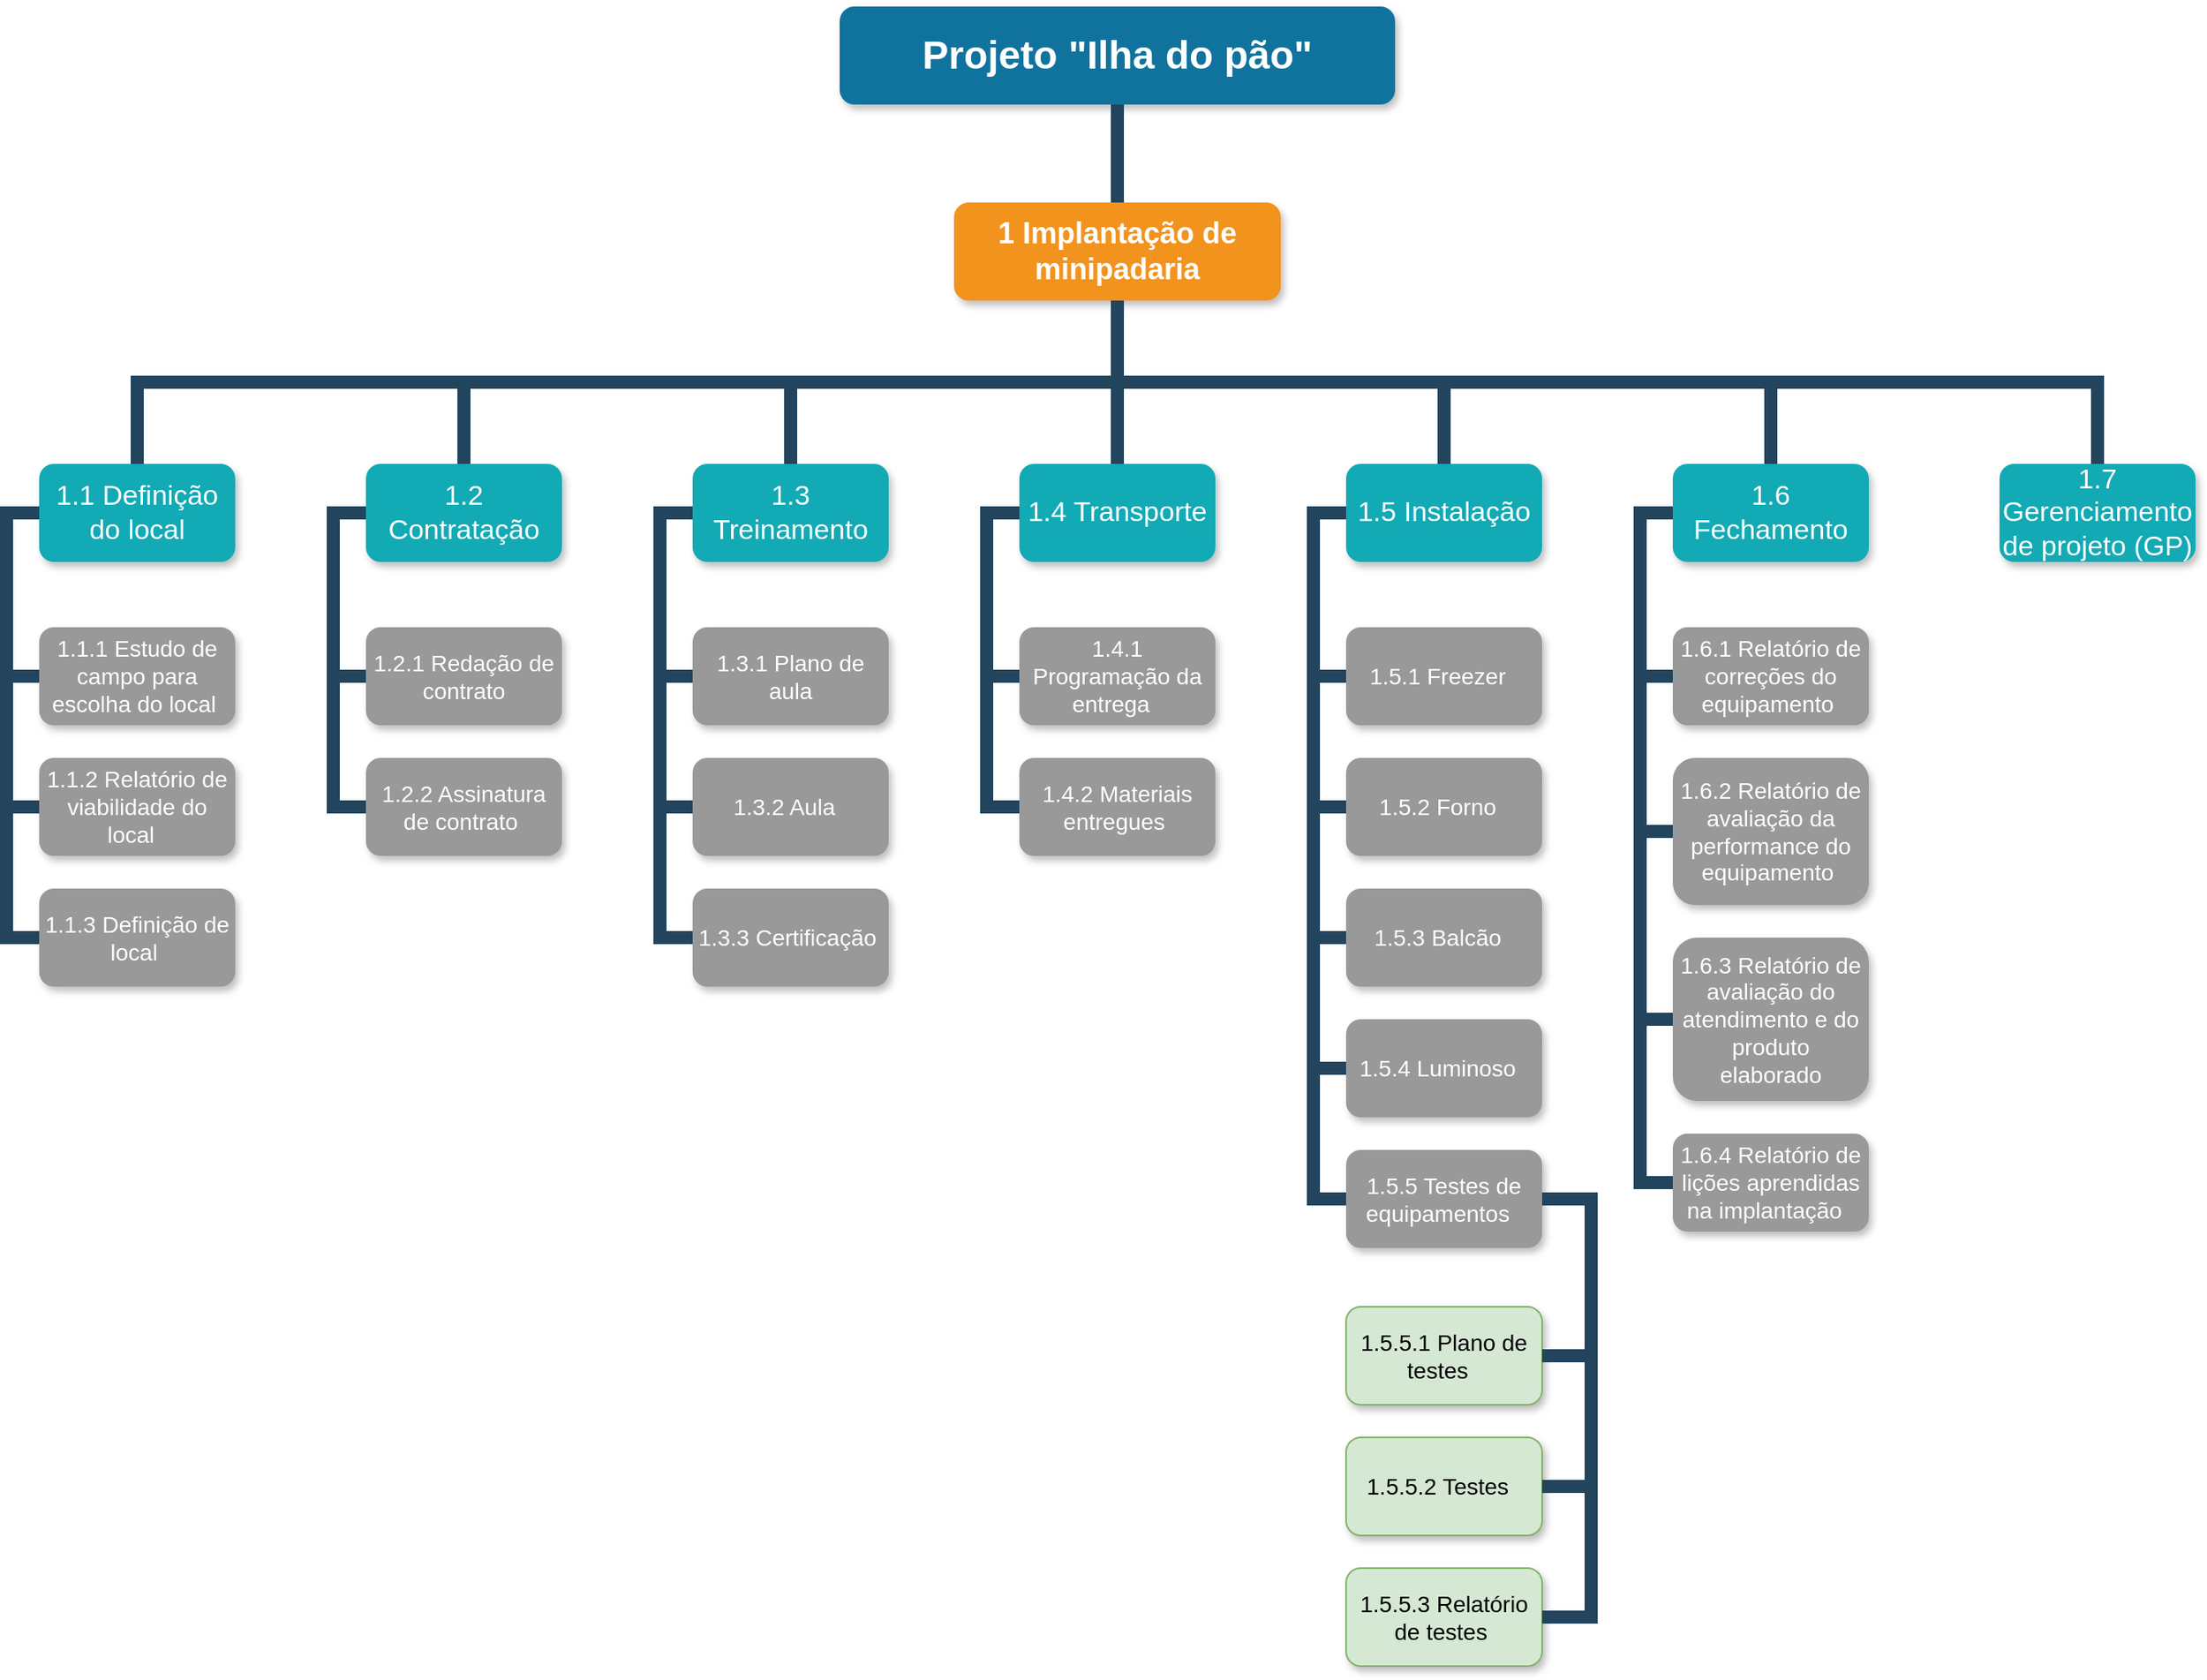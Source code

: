 <mxfile version="24.7.12">
  <diagram name="Page-1" id="64c3da0e-402f-94eb-ee01-a36477274f13">
    <mxGraphModel dx="2049" dy="1169" grid="1" gridSize="10" guides="1" tooltips="1" connect="1" arrows="1" fold="1" page="1" pageScale="1" pageWidth="1169" pageHeight="826" background="none" math="0" shadow="0">
      <root>
        <mxCell id="0" />
        <mxCell id="1" parent="0" />
        <mxCell id="2" value="Projeto &quot;Ilha do pão&quot;" style="whiteSpace=wrap;rounded=1;shadow=1;fillColor=#10739E;strokeColor=none;fontColor=#FFFFFF;fontStyle=1;fontSize=24;" parent="1" vertex="1">
          <mxGeometry x="1000" y="30" width="340" height="60" as="geometry" />
        </mxCell>
        <mxCell id="7" value="1 Implantação de minipadaria " style="whiteSpace=wrap;rounded=1;fillColor=#F2931E;strokeColor=none;shadow=1;fontColor=#FFFFFF;fontStyle=1;fontSize=18;" parent="1" vertex="1">
          <mxGeometry x="1070" y="150" width="200" height="60" as="geometry" />
        </mxCell>
        <mxCell id="155" value="1.1 Definição do local " style="whiteSpace=wrap;rounded=1;fillColor=#12AAB5;strokeColor=none;shadow=1;fontColor=#FFFFFF;fontSize=17;" parent="1" vertex="1">
          <mxGeometry x="510.0" y="310.0" width="120" height="60" as="geometry" />
        </mxCell>
        <mxCell id="156" value="1.2 Contratação " style="whiteSpace=wrap;rounded=1;fillColor=#12AAB5;strokeColor=none;shadow=1;fontColor=#FFFFFF;fontSize=17;" parent="1" vertex="1">
          <mxGeometry x="710.0" y="310.0" width="120" height="60" as="geometry" />
        </mxCell>
        <mxCell id="157" value="1.1.1 Estudo de campo para escolha do local " style="whiteSpace=wrap;rounded=1;fillColor=#999999;strokeColor=none;shadow=1;fontColor=#FFFFFF;fontStyle=0;fontSize=14;" parent="1" vertex="1">
          <mxGeometry x="510.0" y="410.0" width="120" height="60" as="geometry" />
        </mxCell>
        <mxCell id="158" value="1.1.2 Relatório de viabilidade do local  " style="whiteSpace=wrap;rounded=1;fillColor=#999999;strokeColor=none;shadow=1;fontColor=#FFFFFF;fontStyle=0;fontSize=14;" parent="1" vertex="1">
          <mxGeometry x="510" y="490.0" width="120" height="60" as="geometry" />
        </mxCell>
        <mxCell id="159" value="1.1.3 Definição de local " style="whiteSpace=wrap;rounded=1;fillColor=#999999;strokeColor=none;shadow=1;fontColor=#FFFFFF;fontStyle=0;fontSize=14;" parent="1" vertex="1">
          <mxGeometry x="510.0" y="570.0" width="120" height="60" as="geometry" />
        </mxCell>
        <mxCell id="162" value="1.2.1 Redação de contrato" style="whiteSpace=wrap;rounded=1;fillColor=#999999;strokeColor=none;shadow=1;fontColor=#FFFFFF;fontStyle=0;fontSize=14;" parent="1" vertex="1">
          <mxGeometry x="710.0" y="410.0" width="120" height="60" as="geometry" />
        </mxCell>
        <mxCell id="163" value="1.2.2 Assinatura de contrato " style="whiteSpace=wrap;rounded=1;fillColor=#999999;strokeColor=none;shadow=1;fontColor=#FFFFFF;fontStyle=0;fontSize=14;" parent="1" vertex="1">
          <mxGeometry x="710.0" y="490.0" width="120" height="60" as="geometry" />
        </mxCell>
        <mxCell id="167" value="" style="edgeStyle=elbowEdgeStyle;elbow=horizontal;rounded=0;fontColor=#000000;endArrow=none;endFill=0;strokeWidth=8;strokeColor=#23445D;fontSize=14;" parent="1" source="155" target="157" edge="1">
          <mxGeometry width="100" height="100" relative="1" as="geometry">
            <mxPoint x="490" y="340.0" as="sourcePoint" />
            <mxPoint x="500.0" y="440.0" as="targetPoint" />
            <Array as="points">
              <mxPoint x="490" y="390.0" />
            </Array>
          </mxGeometry>
        </mxCell>
        <mxCell id="168" value="" style="edgeStyle=elbowEdgeStyle;elbow=horizontal;rounded=0;fontColor=#000000;endArrow=none;endFill=0;strokeWidth=8;strokeColor=#23445D;fontSize=14;" parent="1" source="155" target="158" edge="1">
          <mxGeometry width="100" height="100" relative="1" as="geometry">
            <mxPoint x="500" y="340.0" as="sourcePoint" />
            <mxPoint x="500.0" y="520.0" as="targetPoint" />
            <Array as="points">
              <mxPoint x="490" y="430.0" />
            </Array>
          </mxGeometry>
        </mxCell>
        <mxCell id="171" value="" style="edgeStyle=elbowEdgeStyle;elbow=horizontal;rounded=0;fontColor=#000000;endArrow=none;endFill=0;strokeWidth=8;strokeColor=#23445D;fontSize=14;" parent="1" source="155" target="159" edge="1">
          <mxGeometry width="100" height="100" relative="1" as="geometry">
            <mxPoint x="500" y="340.0" as="sourcePoint" />
            <mxPoint x="500.0" y="600.0" as="targetPoint" />
            <Array as="points">
              <mxPoint x="490" y="480.0" />
            </Array>
          </mxGeometry>
        </mxCell>
        <mxCell id="172" value="" style="edgeStyle=elbowEdgeStyle;elbow=horizontal;rounded=0;fontColor=#000000;endArrow=none;endFill=0;strokeWidth=8;strokeColor=#23445D;fontSize=14;" parent="1" source="156" target="162" edge="1">
          <mxGeometry width="100" height="100" relative="1" as="geometry">
            <mxPoint x="680" y="340.0" as="sourcePoint" />
            <mxPoint x="690.0" y="440.0" as="targetPoint" />
            <Array as="points">
              <mxPoint x="690" y="390.0" />
            </Array>
          </mxGeometry>
        </mxCell>
        <mxCell id="173" value="" style="edgeStyle=elbowEdgeStyle;elbow=horizontal;rounded=0;fontColor=#000000;endArrow=none;endFill=0;strokeWidth=8;strokeColor=#23445D;fontSize=14;" parent="1" source="156" target="163" edge="1">
          <mxGeometry width="100" height="100" relative="1" as="geometry">
            <mxPoint x="690" y="340.0" as="sourcePoint" />
            <mxPoint x="690.0" y="520.0" as="targetPoint" />
            <Array as="points">
              <mxPoint x="690" y="430.0" />
            </Array>
          </mxGeometry>
        </mxCell>
        <mxCell id="223" value="" style="edgeStyle=elbowEdgeStyle;elbow=vertical;rounded=0;fontColor=#000000;endArrow=none;endFill=0;strokeWidth=8;strokeColor=#23445D;fontSize=14;" parent="1" source="7" target="155" edge="1">
          <mxGeometry width="100" height="100" relative="1" as="geometry">
            <mxPoint x="1340" y="300" as="sourcePoint" />
            <mxPoint x="1240" y="190" as="targetPoint" />
          </mxGeometry>
        </mxCell>
        <mxCell id="224" value="" style="edgeStyle=elbowEdgeStyle;elbow=vertical;rounded=0;fontColor=#000000;endArrow=none;endFill=0;strokeWidth=8;strokeColor=#23445D;fontSize=14;" parent="1" source="7" target="156" edge="1">
          <mxGeometry width="100" height="100" relative="1" as="geometry">
            <mxPoint x="1430" y="290" as="sourcePoint" />
            <mxPoint x="1530" y="190" as="targetPoint" />
          </mxGeometry>
        </mxCell>
        <mxCell id="232" value="" style="edgeStyle=elbowEdgeStyle;elbow=vertical;rounded=0;fontColor=#000000;endArrow=none;endFill=0;strokeWidth=8;strokeColor=#23445D;fontSize=14;" parent="1" source="2" target="7" edge="1">
          <mxGeometry width="100" height="100" relative="1" as="geometry">
            <mxPoint x="570" y="170" as="sourcePoint" />
            <mxPoint x="670" y="70" as="targetPoint" />
          </mxGeometry>
        </mxCell>
        <mxCell id="jtFYtcCPkNyFqNUBZAEi-272" value="1.4 Transporte &#xa; " style="whiteSpace=wrap;rounded=1;fillColor=#12AAB5;strokeColor=none;shadow=1;fontColor=#FFFFFF;fontSize=17;" vertex="1" parent="1">
          <mxGeometry x="1110.0" y="310.0" width="120" height="60" as="geometry" />
        </mxCell>
        <mxCell id="jtFYtcCPkNyFqNUBZAEi-273" value="1.4.1 Programação da entrega  " style="whiteSpace=wrap;rounded=1;fillColor=#999999;strokeColor=none;shadow=1;fontColor=#FFFFFF;fontStyle=0;fontSize=14;" vertex="1" parent="1">
          <mxGeometry x="1110.0" y="410.0" width="120" height="60" as="geometry" />
        </mxCell>
        <mxCell id="jtFYtcCPkNyFqNUBZAEi-274" value="1.4.2 Materiais entregues " style="whiteSpace=wrap;rounded=1;fillColor=#999999;strokeColor=none;shadow=1;fontColor=#FFFFFF;fontStyle=0;fontSize=14;" vertex="1" parent="1">
          <mxGeometry x="1110" y="490.0" width="120" height="60" as="geometry" />
        </mxCell>
        <mxCell id="jtFYtcCPkNyFqNUBZAEi-278" value="" style="edgeStyle=elbowEdgeStyle;elbow=horizontal;rounded=0;fontColor=#000000;endArrow=none;endFill=0;strokeWidth=8;strokeColor=#23445D;fontSize=14;" edge="1" parent="1" source="jtFYtcCPkNyFqNUBZAEi-272" target="jtFYtcCPkNyFqNUBZAEi-273">
          <mxGeometry width="100" height="100" relative="1" as="geometry">
            <mxPoint x="1090" y="340.0" as="sourcePoint" />
            <mxPoint x="1100.0" y="440.0" as="targetPoint" />
            <Array as="points">
              <mxPoint x="1090" y="390.0" />
            </Array>
          </mxGeometry>
        </mxCell>
        <mxCell id="jtFYtcCPkNyFqNUBZAEi-279" value="" style="edgeStyle=elbowEdgeStyle;elbow=horizontal;rounded=0;fontColor=#000000;endArrow=none;endFill=0;strokeWidth=8;strokeColor=#23445D;fontSize=14;" edge="1" parent="1" source="jtFYtcCPkNyFqNUBZAEi-272" target="jtFYtcCPkNyFqNUBZAEi-274">
          <mxGeometry width="100" height="100" relative="1" as="geometry">
            <mxPoint x="1100" y="340.0" as="sourcePoint" />
            <mxPoint x="1100.0" y="520.0" as="targetPoint" />
            <Array as="points">
              <mxPoint x="1090" y="430.0" />
            </Array>
          </mxGeometry>
        </mxCell>
        <mxCell id="jtFYtcCPkNyFqNUBZAEi-283" value="1.3 Treinamento " style="whiteSpace=wrap;rounded=1;fillColor=#12AAB5;strokeColor=none;shadow=1;fontColor=#FFFFFF;fontSize=17;" vertex="1" parent="1">
          <mxGeometry x="910.0" y="310.0" width="120" height="60" as="geometry" />
        </mxCell>
        <mxCell id="jtFYtcCPkNyFqNUBZAEi-284" value="1.3.1 Plano de aula" style="whiteSpace=wrap;rounded=1;fillColor=#999999;strokeColor=none;shadow=1;fontColor=#FFFFFF;fontStyle=0;fontSize=14;" vertex="1" parent="1">
          <mxGeometry x="910.0" y="410.0" width="120" height="60" as="geometry" />
        </mxCell>
        <mxCell id="jtFYtcCPkNyFqNUBZAEi-285" value="1.3.2 Aula  " style="whiteSpace=wrap;rounded=1;fillColor=#999999;strokeColor=none;shadow=1;fontColor=#FFFFFF;fontStyle=0;fontSize=14;" vertex="1" parent="1">
          <mxGeometry x="910" y="490.0" width="120" height="60" as="geometry" />
        </mxCell>
        <mxCell id="jtFYtcCPkNyFqNUBZAEi-286" value="1.3.3 Certificação " style="whiteSpace=wrap;rounded=1;fillColor=#999999;strokeColor=none;shadow=1;fontColor=#FFFFFF;fontStyle=0;fontSize=14;" vertex="1" parent="1">
          <mxGeometry x="910.0" y="570.0" width="120" height="60" as="geometry" />
        </mxCell>
        <mxCell id="jtFYtcCPkNyFqNUBZAEi-289" value="" style="edgeStyle=elbowEdgeStyle;elbow=horizontal;rounded=0;fontColor=#000000;endArrow=none;endFill=0;strokeWidth=8;strokeColor=#23445D;fontSize=14;" edge="1" parent="1" source="jtFYtcCPkNyFqNUBZAEi-283" target="jtFYtcCPkNyFqNUBZAEi-284">
          <mxGeometry width="100" height="100" relative="1" as="geometry">
            <mxPoint x="890" y="340.0" as="sourcePoint" />
            <mxPoint x="900.0" y="440.0" as="targetPoint" />
            <Array as="points">
              <mxPoint x="890" y="390.0" />
            </Array>
          </mxGeometry>
        </mxCell>
        <mxCell id="jtFYtcCPkNyFqNUBZAEi-290" value="" style="edgeStyle=elbowEdgeStyle;elbow=horizontal;rounded=0;fontColor=#000000;endArrow=none;endFill=0;strokeWidth=8;strokeColor=#23445D;fontSize=14;" edge="1" parent="1" source="jtFYtcCPkNyFqNUBZAEi-283" target="jtFYtcCPkNyFqNUBZAEi-285">
          <mxGeometry width="100" height="100" relative="1" as="geometry">
            <mxPoint x="900" y="340.0" as="sourcePoint" />
            <mxPoint x="900.0" y="520.0" as="targetPoint" />
            <Array as="points">
              <mxPoint x="890" y="430.0" />
            </Array>
          </mxGeometry>
        </mxCell>
        <mxCell id="jtFYtcCPkNyFqNUBZAEi-293" value="" style="edgeStyle=elbowEdgeStyle;elbow=horizontal;rounded=0;fontColor=#000000;endArrow=none;endFill=0;strokeWidth=8;strokeColor=#23445D;fontSize=14;" edge="1" parent="1" source="jtFYtcCPkNyFqNUBZAEi-283" target="jtFYtcCPkNyFqNUBZAEi-286">
          <mxGeometry width="100" height="100" relative="1" as="geometry">
            <mxPoint x="900" y="340.0" as="sourcePoint" />
            <mxPoint x="900.0" y="600.0" as="targetPoint" />
            <Array as="points">
              <mxPoint x="890" y="480.0" />
            </Array>
          </mxGeometry>
        </mxCell>
        <mxCell id="jtFYtcCPkNyFqNUBZAEi-294" value="1.6 Fechamento  &#xa; " style="whiteSpace=wrap;rounded=1;fillColor=#12AAB5;strokeColor=none;shadow=1;fontColor=#FFFFFF;fontSize=17;" vertex="1" parent="1">
          <mxGeometry x="1510" y="310" width="120" height="60" as="geometry" />
        </mxCell>
        <mxCell id="jtFYtcCPkNyFqNUBZAEi-295" value="1.6.1 Relatório de correções do equipamento " style="whiteSpace=wrap;rounded=1;fillColor=#999999;strokeColor=none;shadow=1;fontColor=#FFFFFF;fontStyle=0;fontSize=14;" vertex="1" parent="1">
          <mxGeometry x="1510" y="410" width="120" height="60" as="geometry" />
        </mxCell>
        <mxCell id="jtFYtcCPkNyFqNUBZAEi-296" value="1.6.2 Relatório de avaliação da performance do equipamento " style="whiteSpace=wrap;rounded=1;fillColor=#999999;strokeColor=none;shadow=1;fontColor=#FFFFFF;fontStyle=0;fontSize=14;" vertex="1" parent="1">
          <mxGeometry x="1510" y="490" width="120" height="90" as="geometry" />
        </mxCell>
        <mxCell id="jtFYtcCPkNyFqNUBZAEi-297" value="1.6.3 Relatório de avaliação do atendimento e do produto&#xa;elaborado" style="whiteSpace=wrap;rounded=1;fillColor=#999999;strokeColor=none;shadow=1;fontColor=#FFFFFF;fontStyle=0;fontSize=14;" vertex="1" parent="1">
          <mxGeometry x="1510" y="600" width="120" height="100" as="geometry" />
        </mxCell>
        <mxCell id="jtFYtcCPkNyFqNUBZAEi-298" value="1.6.4 Relatório de lições aprendidas na implantação  " style="whiteSpace=wrap;rounded=1;fillColor=#999999;strokeColor=none;shadow=1;fontColor=#FFFFFF;fontStyle=0;fontSize=14;" vertex="1" parent="1">
          <mxGeometry x="1510.0" y="720" width="120" height="60" as="geometry" />
        </mxCell>
        <mxCell id="jtFYtcCPkNyFqNUBZAEi-300" value="" style="edgeStyle=elbowEdgeStyle;elbow=horizontal;rounded=0;fontColor=#000000;endArrow=none;endFill=0;strokeWidth=8;strokeColor=#23445D;fontSize=14;" edge="1" parent="1" source="jtFYtcCPkNyFqNUBZAEi-294" target="jtFYtcCPkNyFqNUBZAEi-295">
          <mxGeometry width="100" height="100" relative="1" as="geometry">
            <mxPoint x="1490.0" y="340.0" as="sourcePoint" />
            <mxPoint x="1500.0" y="440.0" as="targetPoint" />
            <Array as="points">
              <mxPoint x="1490.0" y="390.0" />
            </Array>
          </mxGeometry>
        </mxCell>
        <mxCell id="jtFYtcCPkNyFqNUBZAEi-301" value="" style="edgeStyle=elbowEdgeStyle;elbow=horizontal;rounded=0;fontColor=#000000;endArrow=none;endFill=0;strokeWidth=8;strokeColor=#23445D;fontSize=14;" edge="1" parent="1" source="jtFYtcCPkNyFqNUBZAEi-294" target="jtFYtcCPkNyFqNUBZAEi-296">
          <mxGeometry width="100" height="100" relative="1" as="geometry">
            <mxPoint x="1500.0" y="340.0" as="sourcePoint" />
            <mxPoint x="1500" y="520.0" as="targetPoint" />
            <Array as="points">
              <mxPoint x="1490.0" y="430.0" />
            </Array>
          </mxGeometry>
        </mxCell>
        <mxCell id="jtFYtcCPkNyFqNUBZAEi-303" value="" style="edgeStyle=elbowEdgeStyle;elbow=horizontal;rounded=0;fontColor=#000000;endArrow=none;endFill=0;strokeWidth=8;strokeColor=#23445D;fontSize=14;" edge="1" parent="1" source="jtFYtcCPkNyFqNUBZAEi-294" target="jtFYtcCPkNyFqNUBZAEi-298">
          <mxGeometry width="100" height="100" relative="1" as="geometry">
            <mxPoint x="1500.0" y="340.0" as="sourcePoint" />
            <mxPoint x="1500.0" y="680.0" as="targetPoint" />
            <Array as="points">
              <mxPoint x="1490.0" y="510.0" />
            </Array>
          </mxGeometry>
        </mxCell>
        <mxCell id="jtFYtcCPkNyFqNUBZAEi-304" value="" style="edgeStyle=elbowEdgeStyle;elbow=horizontal;rounded=0;fontColor=#000000;endArrow=none;endFill=0;strokeWidth=8;strokeColor=#23445D;fontSize=14;" edge="1" parent="1" source="jtFYtcCPkNyFqNUBZAEi-294" target="jtFYtcCPkNyFqNUBZAEi-297">
          <mxGeometry width="100" height="100" relative="1" as="geometry">
            <mxPoint x="1500.0" y="340.0" as="sourcePoint" />
            <mxPoint x="1500" y="600.0" as="targetPoint" />
            <Array as="points">
              <mxPoint x="1490.0" y="480.0" />
            </Array>
          </mxGeometry>
        </mxCell>
        <mxCell id="jtFYtcCPkNyFqNUBZAEi-305" value="1.5 Instalação&#xa; " style="whiteSpace=wrap;rounded=1;fillColor=#12AAB5;strokeColor=none;shadow=1;fontColor=#FFFFFF;fontSize=17;" vertex="1" parent="1">
          <mxGeometry x="1310" y="310" width="120" height="60" as="geometry" />
        </mxCell>
        <mxCell id="jtFYtcCPkNyFqNUBZAEi-306" value="1.5.1 Freezer  " style="whiteSpace=wrap;rounded=1;fillColor=#999999;strokeColor=none;shadow=1;fontColor=#FFFFFF;fontStyle=0;fontSize=14;" vertex="1" parent="1">
          <mxGeometry x="1310" y="410" width="120" height="60" as="geometry" />
        </mxCell>
        <mxCell id="jtFYtcCPkNyFqNUBZAEi-307" value="1.5.2 Forno  " style="whiteSpace=wrap;rounded=1;fillColor=#999999;strokeColor=none;shadow=1;fontColor=#FFFFFF;fontStyle=0;fontSize=14;" vertex="1" parent="1">
          <mxGeometry x="1310.0" y="490" width="120" height="60" as="geometry" />
        </mxCell>
        <mxCell id="jtFYtcCPkNyFqNUBZAEi-308" value="1.5.3 Balcão  " style="whiteSpace=wrap;rounded=1;fillColor=#999999;strokeColor=none;shadow=1;fontColor=#FFFFFF;fontStyle=0;fontSize=14;" vertex="1" parent="1">
          <mxGeometry x="1310" y="570" width="120" height="60" as="geometry" />
        </mxCell>
        <mxCell id="jtFYtcCPkNyFqNUBZAEi-309" value="1.5.4 Luminoso  " style="whiteSpace=wrap;rounded=1;fillColor=#999999;strokeColor=none;shadow=1;fontColor=#FFFFFF;fontStyle=0;fontSize=14;" vertex="1" parent="1">
          <mxGeometry x="1310.0" y="650" width="120" height="60" as="geometry" />
        </mxCell>
        <mxCell id="jtFYtcCPkNyFqNUBZAEi-310" value="1.5.5 Testes de equipamentos  " style="whiteSpace=wrap;rounded=1;fillColor=#999999;strokeColor=none;shadow=1;fontColor=#FFFFFF;fontStyle=0;fontSize=14;" vertex="1" parent="1">
          <mxGeometry x="1310.0" y="730" width="120" height="60" as="geometry" />
        </mxCell>
        <mxCell id="jtFYtcCPkNyFqNUBZAEi-311" value="" style="edgeStyle=elbowEdgeStyle;elbow=horizontal;rounded=0;fontColor=#000000;endArrow=none;endFill=0;strokeWidth=8;strokeColor=#23445D;fontSize=14;" edge="1" parent="1" source="jtFYtcCPkNyFqNUBZAEi-305" target="jtFYtcCPkNyFqNUBZAEi-306">
          <mxGeometry width="100" height="100" relative="1" as="geometry">
            <mxPoint x="1290.0" y="340.0" as="sourcePoint" />
            <mxPoint x="1300.0" y="440.0" as="targetPoint" />
            <Array as="points">
              <mxPoint x="1290.0" y="390.0" />
            </Array>
          </mxGeometry>
        </mxCell>
        <mxCell id="jtFYtcCPkNyFqNUBZAEi-312" value="" style="edgeStyle=elbowEdgeStyle;elbow=horizontal;rounded=0;fontColor=#000000;endArrow=none;endFill=0;strokeWidth=8;strokeColor=#23445D;fontSize=14;" edge="1" parent="1" source="jtFYtcCPkNyFqNUBZAEi-305" target="jtFYtcCPkNyFqNUBZAEi-307">
          <mxGeometry width="100" height="100" relative="1" as="geometry">
            <mxPoint x="1300.0" y="340.0" as="sourcePoint" />
            <mxPoint x="1300" y="520.0" as="targetPoint" />
            <Array as="points">
              <mxPoint x="1290.0" y="430.0" />
            </Array>
          </mxGeometry>
        </mxCell>
        <mxCell id="jtFYtcCPkNyFqNUBZAEi-313" value="" style="edgeStyle=elbowEdgeStyle;elbow=horizontal;rounded=0;fontColor=#000000;endArrow=none;endFill=0;strokeWidth=8;strokeColor=#23445D;fontSize=14;" edge="1" parent="1" source="jtFYtcCPkNyFqNUBZAEi-305" target="jtFYtcCPkNyFqNUBZAEi-310">
          <mxGeometry width="100" height="100" relative="1" as="geometry">
            <mxPoint x="1300.0" y="340.0" as="sourcePoint" />
            <mxPoint x="1300.0" y="760.0" as="targetPoint" />
            <Array as="points">
              <mxPoint x="1290.0" y="560.0" />
            </Array>
          </mxGeometry>
        </mxCell>
        <mxCell id="jtFYtcCPkNyFqNUBZAEi-314" value="" style="edgeStyle=elbowEdgeStyle;elbow=horizontal;rounded=0;fontColor=#000000;endArrow=none;endFill=0;strokeWidth=8;strokeColor=#23445D;fontSize=14;" edge="1" parent="1" source="jtFYtcCPkNyFqNUBZAEi-305" target="jtFYtcCPkNyFqNUBZAEi-309">
          <mxGeometry width="100" height="100" relative="1" as="geometry">
            <mxPoint x="1300.0" y="340.0" as="sourcePoint" />
            <mxPoint x="1300.0" y="680.0" as="targetPoint" />
            <Array as="points">
              <mxPoint x="1290.0" y="510.0" />
            </Array>
          </mxGeometry>
        </mxCell>
        <mxCell id="jtFYtcCPkNyFqNUBZAEi-315" value="" style="edgeStyle=elbowEdgeStyle;elbow=horizontal;rounded=0;fontColor=#000000;endArrow=none;endFill=0;strokeWidth=8;strokeColor=#23445D;fontSize=14;" edge="1" parent="1" source="jtFYtcCPkNyFqNUBZAEi-305" target="jtFYtcCPkNyFqNUBZAEi-308">
          <mxGeometry width="100" height="100" relative="1" as="geometry">
            <mxPoint x="1300.0" y="340.0" as="sourcePoint" />
            <mxPoint x="1300" y="600.0" as="targetPoint" />
            <Array as="points">
              <mxPoint x="1290.0" y="480.0" />
            </Array>
          </mxGeometry>
        </mxCell>
        <mxCell id="jtFYtcCPkNyFqNUBZAEi-316" value="1.7 Gerenciamento de projeto (GP) &#xa; " style="whiteSpace=wrap;rounded=1;fillColor=#12AAB5;strokeColor=none;shadow=1;fontColor=#FFFFFF;fontSize=17;" vertex="1" parent="1">
          <mxGeometry x="1710" y="310" width="120" height="60" as="geometry" />
        </mxCell>
        <mxCell id="jtFYtcCPkNyFqNUBZAEi-327" value="" style="edgeStyle=elbowEdgeStyle;elbow=vertical;rounded=0;fontColor=#000000;endArrow=none;endFill=0;strokeWidth=8;strokeColor=#23445D;entryX=0.5;entryY=0;entryDx=0;entryDy=0;exitX=0.5;exitY=1;exitDx=0;exitDy=0;fontSize=14;" edge="1" parent="1" source="7" target="jtFYtcCPkNyFqNUBZAEi-272">
          <mxGeometry width="100" height="100" relative="1" as="geometry">
            <mxPoint x="1170" y="260" as="sourcePoint" />
            <mxPoint x="1340" y="280" as="targetPoint" />
          </mxGeometry>
        </mxCell>
        <mxCell id="jtFYtcCPkNyFqNUBZAEi-328" value="" style="edgeStyle=elbowEdgeStyle;elbow=vertical;rounded=0;fontColor=#000000;endArrow=none;endFill=0;strokeWidth=8;strokeColor=#23445D;entryX=0.5;entryY=0;entryDx=0;entryDy=0;exitX=0.5;exitY=1;exitDx=0;exitDy=0;fontSize=14;" edge="1" parent="1" source="7" target="jtFYtcCPkNyFqNUBZAEi-283">
          <mxGeometry width="100" height="100" relative="1" as="geometry">
            <mxPoint x="1510" y="200" as="sourcePoint" />
            <mxPoint x="1120" y="300" as="targetPoint" />
          </mxGeometry>
        </mxCell>
        <mxCell id="jtFYtcCPkNyFqNUBZAEi-329" value="" style="edgeStyle=elbowEdgeStyle;elbow=vertical;rounded=0;fontColor=#000000;endArrow=none;endFill=0;strokeWidth=8;strokeColor=#23445D;entryX=0.5;entryY=0;entryDx=0;entryDy=0;exitX=0.5;exitY=1;exitDx=0;exitDy=0;fontSize=14;" edge="1" parent="1" source="7" target="jtFYtcCPkNyFqNUBZAEi-305">
          <mxGeometry width="100" height="100" relative="1" as="geometry">
            <mxPoint x="1420" y="170" as="sourcePoint" />
            <mxPoint x="1030" y="270" as="targetPoint" />
          </mxGeometry>
        </mxCell>
        <mxCell id="jtFYtcCPkNyFqNUBZAEi-330" value="" style="edgeStyle=elbowEdgeStyle;elbow=vertical;rounded=0;fontColor=#000000;endArrow=none;endFill=0;strokeWidth=8;strokeColor=#23445D;exitX=0.5;exitY=1;exitDx=0;exitDy=0;entryX=0.5;entryY=0;entryDx=0;entryDy=0;fontSize=14;" edge="1" parent="1" source="7" target="jtFYtcCPkNyFqNUBZAEi-294">
          <mxGeometry width="100" height="100" relative="1" as="geometry">
            <mxPoint x="1590" y="240" as="sourcePoint" />
            <mxPoint x="1200" y="340" as="targetPoint" />
          </mxGeometry>
        </mxCell>
        <mxCell id="jtFYtcCPkNyFqNUBZAEi-331" value="" style="edgeStyle=elbowEdgeStyle;elbow=vertical;rounded=0;fontColor=#000000;endArrow=none;endFill=0;strokeWidth=8;strokeColor=#23445D;entryX=0.5;entryY=0;entryDx=0;entryDy=0;exitX=0.5;exitY=1;exitDx=0;exitDy=0;fontSize=14;" edge="1" parent="1" source="7" target="jtFYtcCPkNyFqNUBZAEi-316">
          <mxGeometry width="100" height="100" relative="1" as="geometry">
            <mxPoint x="1800" y="100" as="sourcePoint" />
            <mxPoint x="1410" y="200" as="targetPoint" />
          </mxGeometry>
        </mxCell>
        <mxCell id="jtFYtcCPkNyFqNUBZAEi-332" value="1.5.5.1 Plano de testes  " style="whiteSpace=wrap;rounded=1;fillColor=#d5e8d4;strokeColor=#82b366;shadow=1;fontStyle=0;fontSize=14;" vertex="1" parent="1">
          <mxGeometry x="1310" y="826" width="120" height="60" as="geometry" />
        </mxCell>
        <mxCell id="jtFYtcCPkNyFqNUBZAEi-333" value="1.5.5.2 Testes  " style="whiteSpace=wrap;rounded=1;fillColor=#d5e8d4;strokeColor=#82b366;shadow=1;fontStyle=0;fontSize=14;" vertex="1" parent="1">
          <mxGeometry x="1310.0" y="906" width="120" height="60" as="geometry" />
        </mxCell>
        <mxCell id="jtFYtcCPkNyFqNUBZAEi-334" value="1.5.5.3 Relatório de testes " style="whiteSpace=wrap;rounded=1;fillColor=#d5e8d4;strokeColor=#82b366;shadow=1;fontStyle=0;fontSize=14;" vertex="1" parent="1">
          <mxGeometry x="1310" y="986" width="120" height="60" as="geometry" />
        </mxCell>
        <mxCell id="jtFYtcCPkNyFqNUBZAEi-336" value="" style="edgeStyle=elbowEdgeStyle;elbow=horizontal;rounded=0;fontColor=#000000;endArrow=none;endFill=0;strokeWidth=8;strokeColor=#23445D;exitX=1;exitY=0.5;exitDx=0;exitDy=0;fontSize=14;" edge="1" parent="1" target="jtFYtcCPkNyFqNUBZAEi-332" source="jtFYtcCPkNyFqNUBZAEi-310">
          <mxGeometry width="100" height="100" relative="1" as="geometry">
            <mxPoint x="1480" y="760" as="sourcePoint" />
            <mxPoint x="1470.0" y="860.0" as="targetPoint" />
            <Array as="points">
              <mxPoint x="1460.0" y="810.0" />
            </Array>
          </mxGeometry>
        </mxCell>
        <mxCell id="jtFYtcCPkNyFqNUBZAEi-337" value="" style="edgeStyle=elbowEdgeStyle;elbow=horizontal;rounded=0;fontColor=#000000;endArrow=none;endFill=0;strokeWidth=8;strokeColor=#23445D;exitX=1;exitY=0.5;exitDx=0;exitDy=0;fontSize=14;" edge="1" parent="1" target="jtFYtcCPkNyFqNUBZAEi-333" source="jtFYtcCPkNyFqNUBZAEi-310">
          <mxGeometry width="100" height="100" relative="1" as="geometry">
            <mxPoint x="1480" y="760" as="sourcePoint" />
            <mxPoint x="1470" y="940.0" as="targetPoint" />
            <Array as="points">
              <mxPoint x="1460.0" y="850.0" />
            </Array>
          </mxGeometry>
        </mxCell>
        <mxCell id="jtFYtcCPkNyFqNUBZAEi-339" value="" style="edgeStyle=elbowEdgeStyle;elbow=horizontal;rounded=0;fontColor=#000000;endArrow=none;endFill=0;strokeWidth=8;strokeColor=#23445D;exitX=1;exitY=0.5;exitDx=0;exitDy=0;fontSize=14;" edge="1" parent="1" target="jtFYtcCPkNyFqNUBZAEi-334" source="jtFYtcCPkNyFqNUBZAEi-310">
          <mxGeometry width="100" height="100" relative="1" as="geometry">
            <mxPoint x="1480" y="760" as="sourcePoint" />
            <mxPoint x="1470" y="1020.0" as="targetPoint" />
            <Array as="points">
              <mxPoint x="1460.0" y="900.0" />
            </Array>
          </mxGeometry>
        </mxCell>
      </root>
    </mxGraphModel>
  </diagram>
</mxfile>
